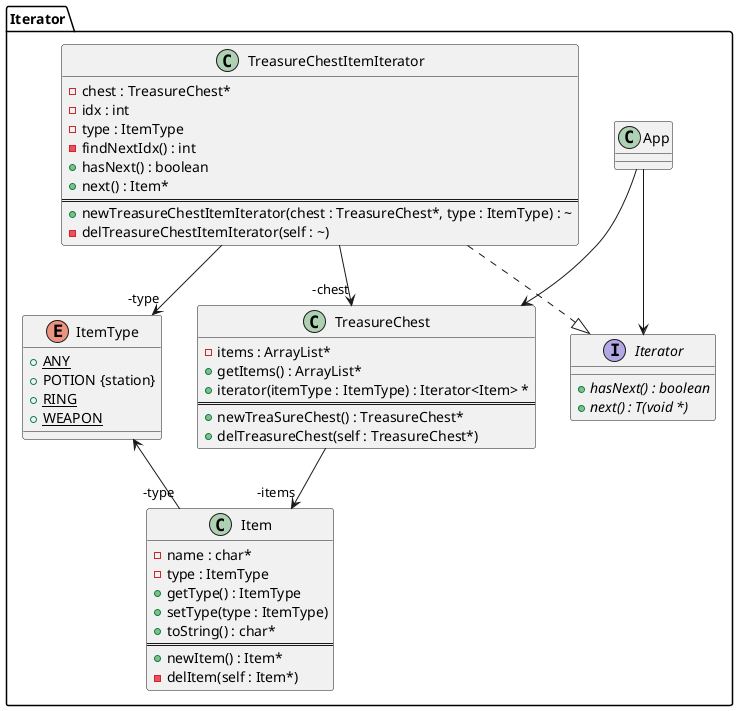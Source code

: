 @startuml
package Iterator{
    interface Iterator{
        + hasNext() : boolean {abstract}
        + next() : T(void *) {abstract}
    }
    class Item{
        - name : char*
        - type : ItemType
        + getType() : ItemType
        + setType(type : ItemType)
        + toString() : char*
        ==
        + newItem() : Item*
        - delItem(self : Item*)
    }
    enum ItemType{
        + ANY {static}
        + POTION {station}
        + RING {static}
        + WEAPON {static}
    }
    class TreasureChest{
        - items : ArrayList*
        + getItems() : ArrayList*
        + iterator(itemType : ItemType) : Iterator<Item> *
        ==
        + newTreaSureChest() : TreasureChest*
        + delTreasureChest(self : TreasureChest*)
    }
    class TreasureChestItemIterator {
        - chest : TreasureChest*
        - idx : int
        - type : ItemType
        - findNextIdx() : int
        + hasNext() : boolean
        + next() : Item*
        ==
        + newTreasureChestItemIterator(chest : TreasureChest*, type : ItemType) : ~
        - delTreasureChestItemIterator(self : ~)
    }
    ItemType <-- "-type" Item
    TreasureChestItemIterator -->  "-type" ItemType
    TreasureChestItemIterator -->  "-chest" TreasureChest
    TreasureChest -->  "-items" Item
    TreasureChestItemIterator ..|> Iterator
    App --> TreasureChest
    App --> Iterator

}
@enduml